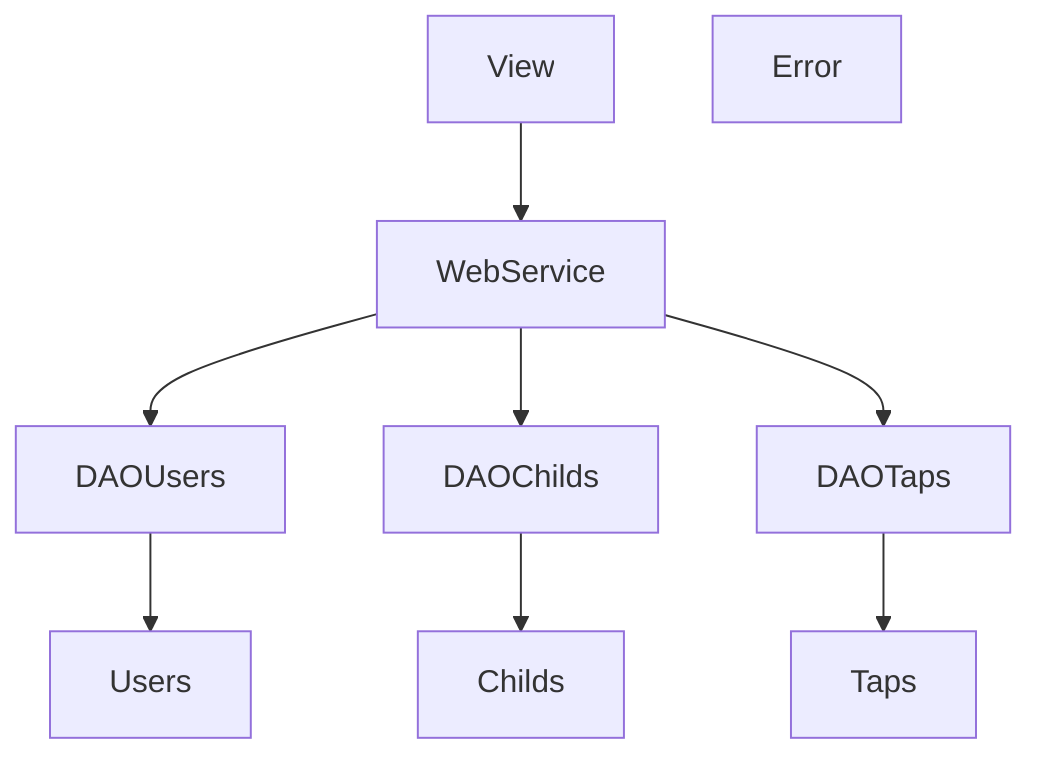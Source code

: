 flowchart TD
    A[View] --> B[WebService]
    B --> C[DAOUsers] 
    B --> D[DAOChilds] 
    B --> E[DAOTaps] 

    C --> F[Users] 
    D --> G[Childs] 
    E --> H[Taps]  

    I[Error]